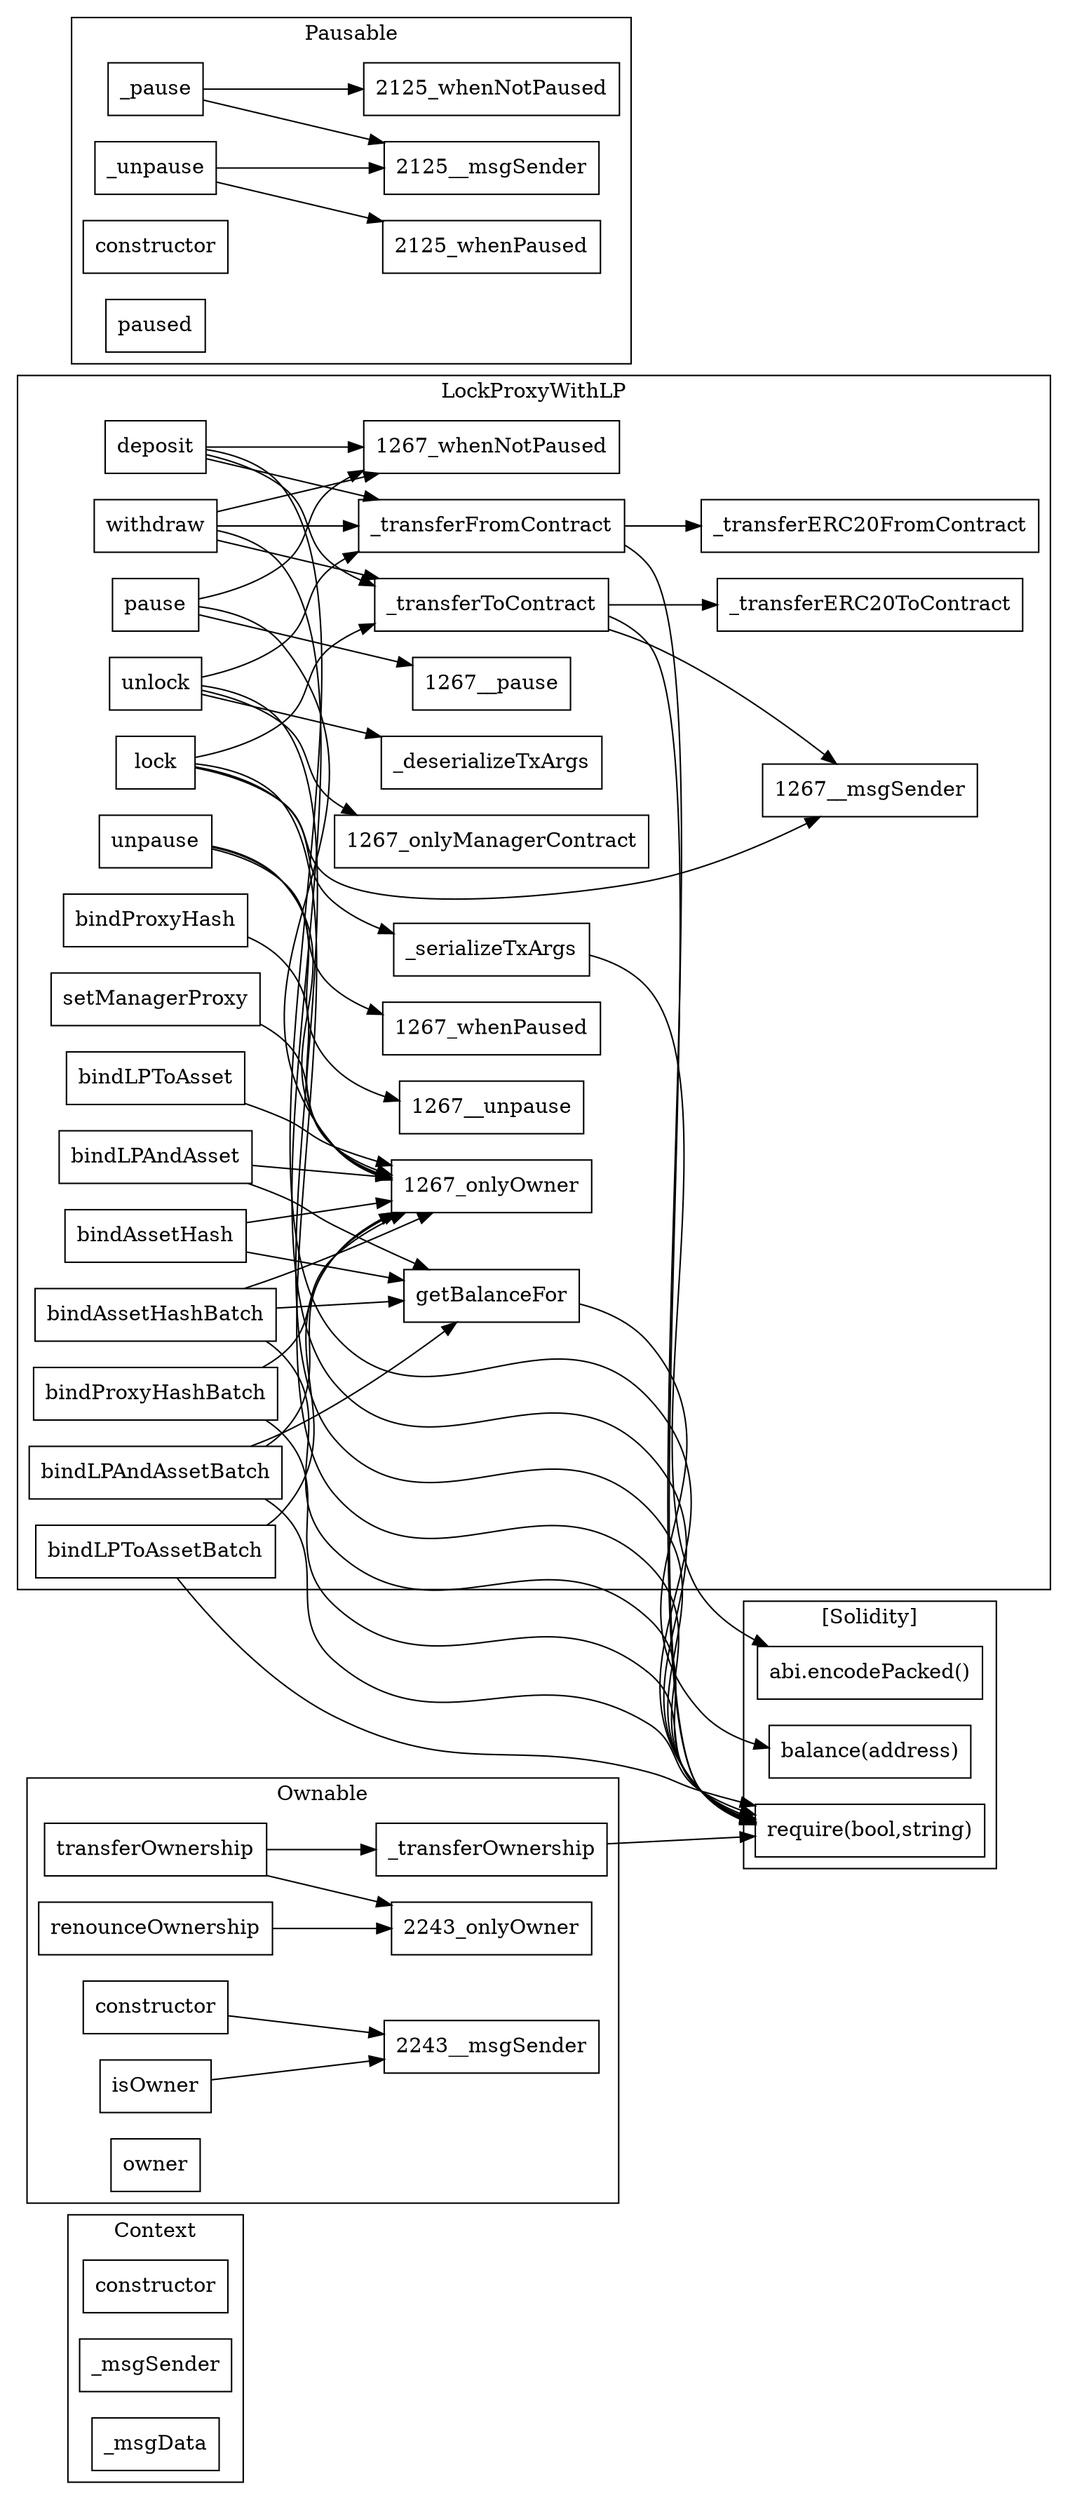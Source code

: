 strict digraph {
rankdir="LR"
node [shape=box]
subgraph cluster_2805_Context {
label = "Context"
"2805_constructor" [label="constructor"]
"2805__msgSender" [label="_msgSender"]
"2805__msgData" [label="_msgData"]
}subgraph cluster_2243_Ownable {
label = "Ownable"
"2243_transferOwnership" [label="transferOwnership"]
"2243_isOwner" [label="isOwner"]
"2243_renounceOwnership" [label="renounceOwnership"]
"2243_constructor" [label="constructor"]
"2243__transferOwnership" [label="_transferOwnership"]
"2243_owner" [label="owner"]
"2243_isOwner" -> "2243__msgSender"
"2243_constructor" -> "2243__msgSender"
"2243_transferOwnership" -> "2243__transferOwnership"
"2243_transferOwnership" -> "2243_onlyOwner"
"2243_renounceOwnership" -> "2243_onlyOwner"
}subgraph cluster_2125_Pausable {
label = "Pausable"
"2125__pause" [label="_pause"]
"2125__unpause" [label="_unpause"]
"2125_constructor" [label="constructor"]
"2125_paused" [label="paused"]
"2125__unpause" -> "2125__msgSender"
"2125__pause" -> "2125__msgSender"
"2125__unpause" -> "2125_whenPaused"
"2125__pause" -> "2125_whenNotPaused"
}subgraph cluster_1267_LockProxyWithLP {
label = "LockProxyWithLP"
"1267_bindLPAndAssetBatch" [label="bindLPAndAssetBatch"]
"1267__transferERC20ToContract" [label="_transferERC20ToContract"]
"1267_getBalanceFor" [label="getBalanceFor"]
"1267_deposit" [label="deposit"]
"1267__deserializeTxArgs" [label="_deserializeTxArgs"]
"1267_bindLPToAsset" [label="bindLPToAsset"]
"1267__transferERC20FromContract" [label="_transferERC20FromContract"]
"1267__transferFromContract" [label="_transferFromContract"]
"1267_bindProxyHashBatch" [label="bindProxyHashBatch"]
"1267_withdraw" [label="withdraw"]
"1267__transferToContract" [label="_transferToContract"]
"1267_bindProxyHash" [label="bindProxyHash"]
"1267__serializeTxArgs" [label="_serializeTxArgs"]
"1267_unlock" [label="unlock"]
"1267_bindAssetHash" [label="bindAssetHash"]
"1267_bindAssetHashBatch" [label="bindAssetHashBatch"]
"1267_setManagerProxy" [label="setManagerProxy"]
"1267_bindLPToAssetBatch" [label="bindLPToAssetBatch"]
"1267_pause" [label="pause"]
"1267_lock" [label="lock"]
"1267_bindLPAndAsset" [label="bindLPAndAsset"]
"1267_unpause" [label="unpause"]
"1267__transferToContract" -> "1267__msgSender"
"1267_withdraw" -> "1267__transferToContract"
"1267_bindAssetHash" -> "1267_getBalanceFor"
"1267_unlock" -> "1267__deserializeTxArgs"
"1267_deposit" -> "1267_whenNotPaused"
"1267_pause" -> "1267_onlyOwner"
"1267_bindProxyHashBatch" -> "1267_onlyOwner"
"1267_withdraw" -> "1267_whenNotPaused"
"1267_withdraw" -> "1267__transferFromContract"
"1267_bindLPAndAssetBatch" -> "1267_onlyOwner"
"1267_bindLPAndAsset" -> "1267_onlyOwner"
"1267_setManagerProxy" -> "1267_onlyOwner"
"1267_lock" -> "1267__msgSender"
"1267__transferFromContract" -> "1267__transferERC20FromContract"
"1267_bindLPToAssetBatch" -> "1267_onlyOwner"
"1267_pause" -> "1267__pause"
"1267_unpause" -> "1267_whenPaused"
"1267_unlock" -> "1267_onlyManagerContract"
"1267_bindAssetHashBatch" -> "1267_onlyOwner"
"1267_deposit" -> "1267__transferToContract"
"1267_unpause" -> "1267_onlyOwner"
"1267_lock" -> "1267__serializeTxArgs"
"1267__transferToContract" -> "1267__transferERC20ToContract"
"1267_bindAssetHash" -> "1267_onlyOwner"
"1267_unpause" -> "1267__unpause"
"1267_bindLPToAsset" -> "1267_onlyOwner"
"1267_unlock" -> "1267__transferFromContract"
"1267_lock" -> "1267__transferToContract"
"1267_bindAssetHashBatch" -> "1267_getBalanceFor"
"1267_bindLPAndAsset" -> "1267_getBalanceFor"
"1267_bindLPAndAssetBatch" -> "1267_getBalanceFor"
"1267_deposit" -> "1267__transferFromContract"
"1267_bindProxyHash" -> "1267_onlyOwner"
"1267_pause" -> "1267_whenNotPaused"
}subgraph cluster_solidity {
label = "[Solidity]"
"balance(address)" 
"require(bool,string)" 
"abi.encodePacked()" 
"1267_bindProxyHashBatch" -> "require(bool,string)"
"1267_withdraw" -> "require(bool,string)"
"1267_bindLPAndAssetBatch" -> "require(bool,string)"
"1267_deposit" -> "require(bool,string)"
"1267_getBalanceFor" -> "balance(address)"
"2243__transferOwnership" -> "require(bool,string)"
"1267_bindLPToAssetBatch" -> "require(bool,string)"
"1267_lock" -> "require(bool,string)"
"1267__transferToContract" -> "require(bool,string)"
"1267__transferFromContract" -> "require(bool,string)"
"1267_bindAssetHashBatch" -> "require(bool,string)"
"1267__serializeTxArgs" -> "abi.encodePacked()"
"1267_unlock" -> "require(bool,string)"
}
}